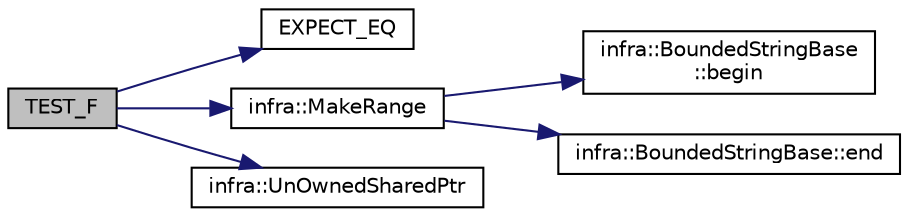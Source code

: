 digraph "TEST_F"
{
 // INTERACTIVE_SVG=YES
  edge [fontname="Helvetica",fontsize="10",labelfontname="Helvetica",labelfontsize="10"];
  node [fontname="Helvetica",fontsize="10",shape=record];
  rankdir="LR";
  Node0 [label="TEST_F",height=0.2,width=0.4,color="black", fillcolor="grey75", style="filled", fontcolor="black"];
  Node0 -> Node1 [color="midnightblue",fontsize="10",style="solid",fontname="Helvetica"];
  Node1 [label="EXPECT_EQ",height=0.2,width=0.4,color="black", fillcolor="white", style="filled",URL="$d6/def/_test_json_8cpp.html#a82745227e2f0a8edbb4ae630d88a8e86"];
  Node0 -> Node2 [color="midnightblue",fontsize="10",style="solid",fontname="Helvetica"];
  Node2 [label="infra::MakeRange",height=0.2,width=0.4,color="black", fillcolor="white", style="filled",URL="$d0/de3/namespaceinfra.html#afe38b7d4318537de2f28b244211c4275"];
  Node2 -> Node3 [color="midnightblue",fontsize="10",style="solid",fontname="Helvetica"];
  Node3 [label="infra::BoundedStringBase\l::begin",height=0.2,width=0.4,color="black", fillcolor="white", style="filled",URL="$d1/d2a/classinfra_1_1_bounded_string_base.html#aef23e4250cad2fdc69ccc39f68734233"];
  Node2 -> Node4 [color="midnightblue",fontsize="10",style="solid",fontname="Helvetica"];
  Node4 [label="infra::BoundedStringBase::end",height=0.2,width=0.4,color="black", fillcolor="white", style="filled",URL="$d1/d2a/classinfra_1_1_bounded_string_base.html#af5021f1ea3898146d0a55c2895f07dbf"];
  Node0 -> Node5 [color="midnightblue",fontsize="10",style="solid",fontname="Helvetica"];
  Node5 [label="infra::UnOwnedSharedPtr",height=0.2,width=0.4,color="black", fillcolor="white", style="filled",URL="$d0/de3/namespaceinfra.html#ac3c0a826875c1144325a232134f08146"];
}
